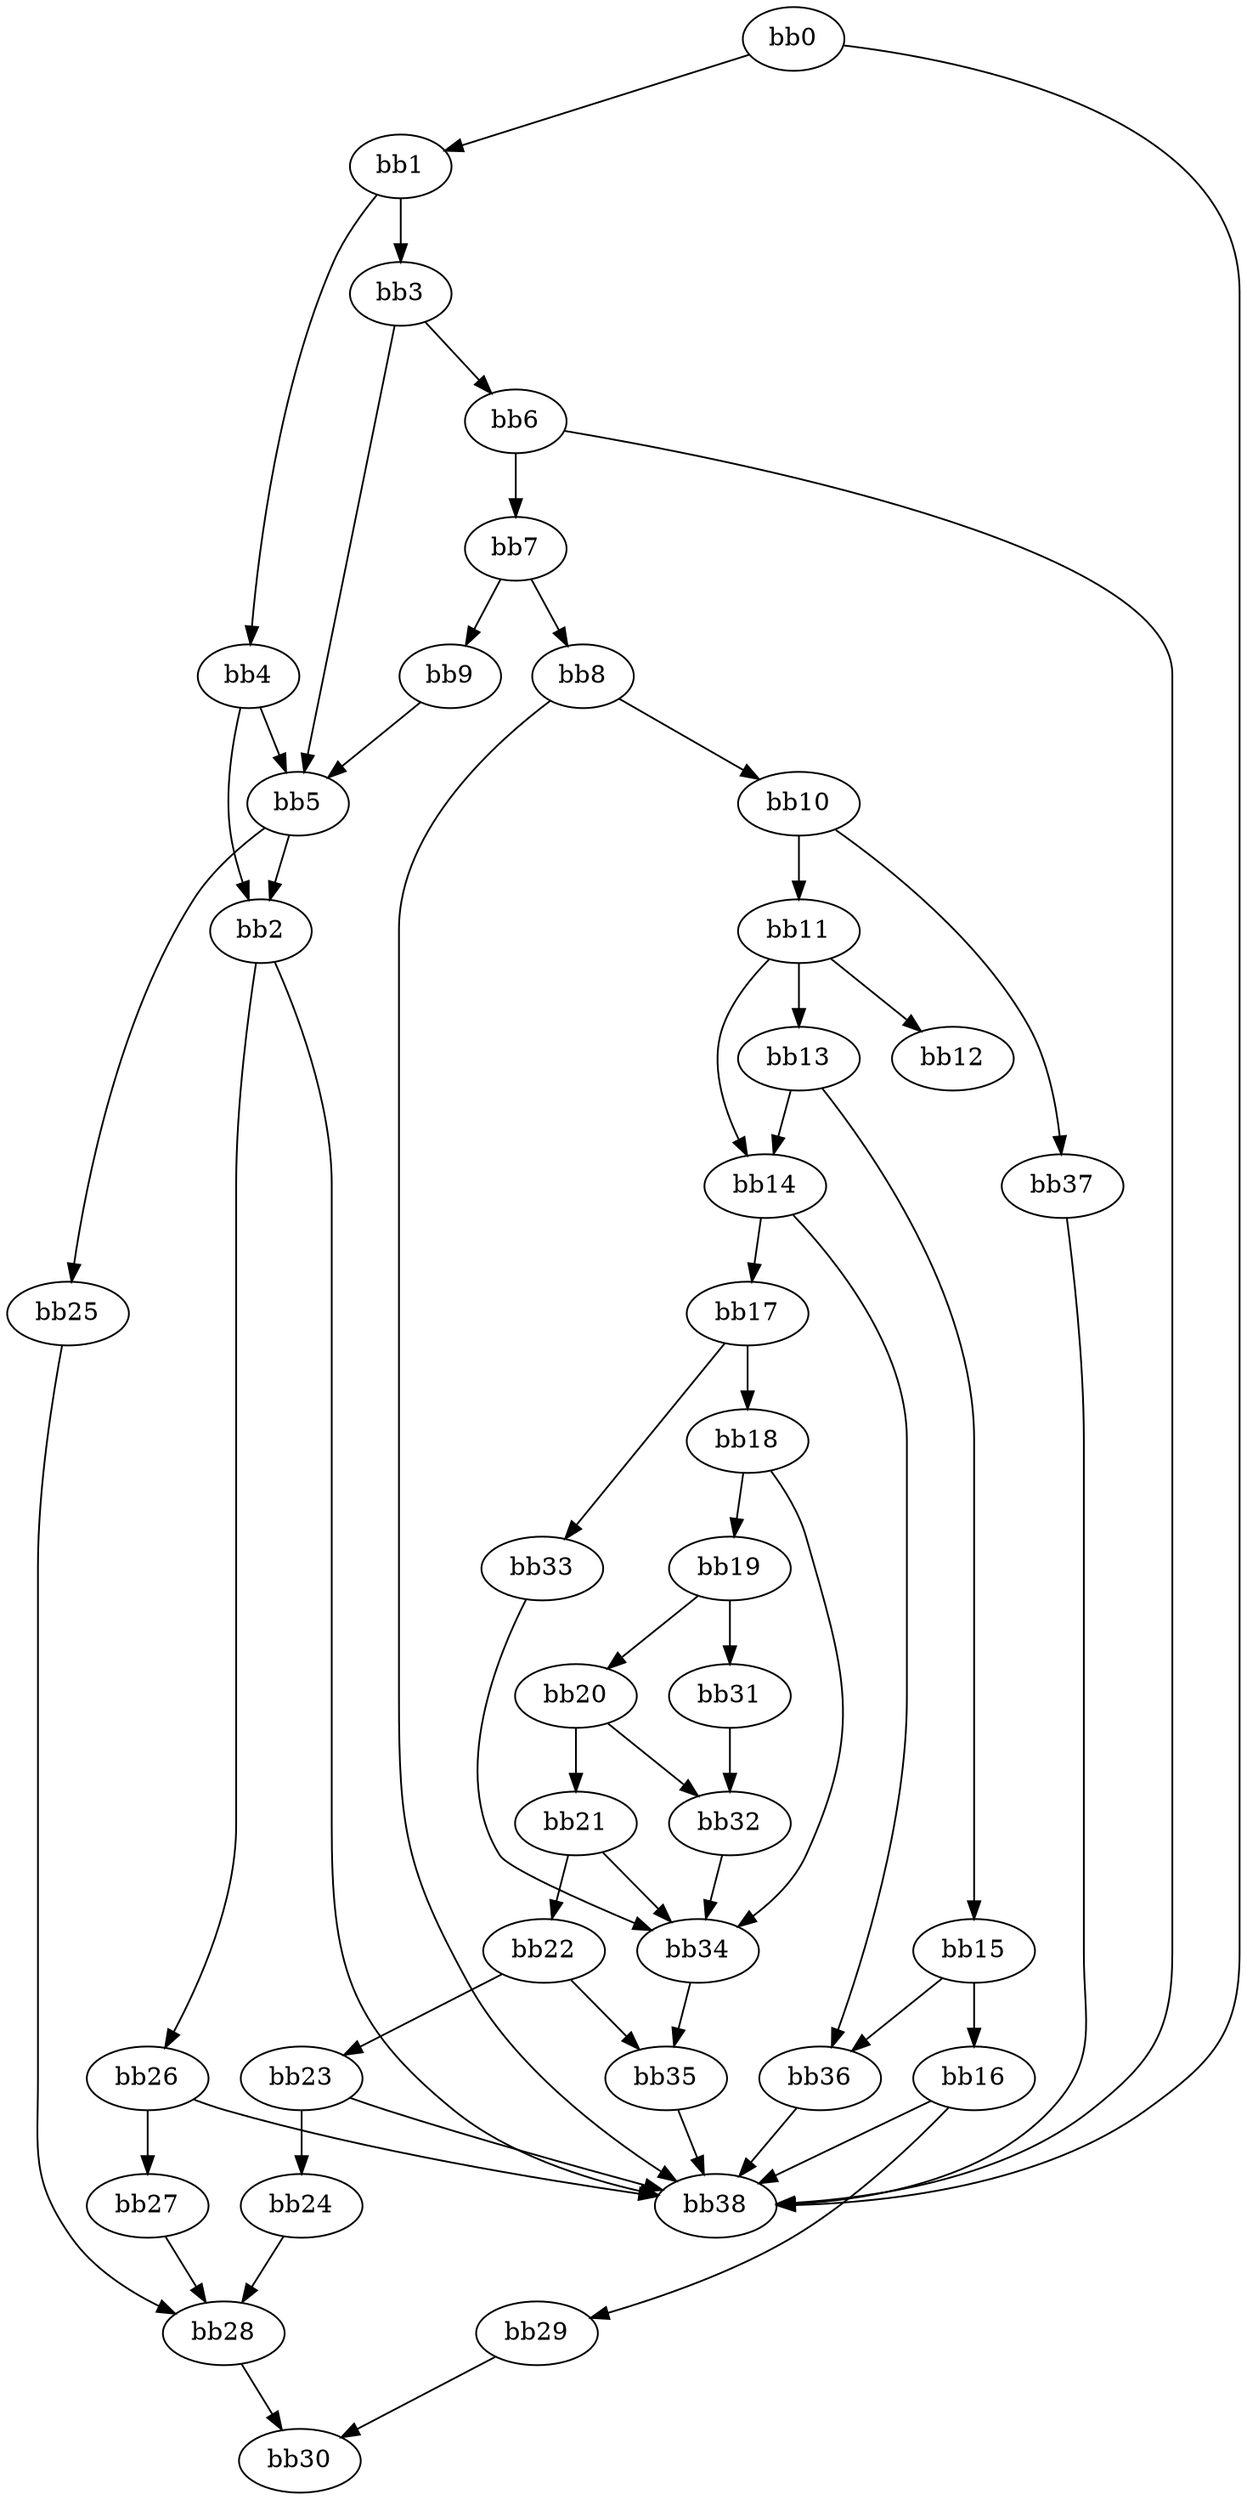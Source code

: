 digraph {
    0 [ label = "bb0\l" ]
    1 [ label = "bb1\l" ]
    2 [ label = "bb2\l" ]
    3 [ label = "bb3\l" ]
    4 [ label = "bb4\l" ]
    5 [ label = "bb5\l" ]
    6 [ label = "bb6\l" ]
    7 [ label = "bb7\l" ]
    8 [ label = "bb8\l" ]
    9 [ label = "bb9\l" ]
    10 [ label = "bb10\l" ]
    11 [ label = "bb11\l" ]
    12 [ label = "bb12\l" ]
    13 [ label = "bb13\l" ]
    14 [ label = "bb14\l" ]
    15 [ label = "bb15\l" ]
    16 [ label = "bb16\l" ]
    17 [ label = "bb17\l" ]
    18 [ label = "bb18\l" ]
    19 [ label = "bb19\l" ]
    20 [ label = "bb20\l" ]
    21 [ label = "bb21\l" ]
    22 [ label = "bb22\l" ]
    23 [ label = "bb23\l" ]
    24 [ label = "bb24\l" ]
    25 [ label = "bb25\l" ]
    26 [ label = "bb26\l" ]
    27 [ label = "bb27\l" ]
    28 [ label = "bb28\l" ]
    29 [ label = "bb29\l" ]
    30 [ label = "bb30\l" ]
    31 [ label = "bb31\l" ]
    32 [ label = "bb32\l" ]
    33 [ label = "bb33\l" ]
    34 [ label = "bb34\l" ]
    35 [ label = "bb35\l" ]
    36 [ label = "bb36\l" ]
    37 [ label = "bb37\l" ]
    38 [ label = "bb38\l" ]
    0 -> 1 [ ]
    0 -> 38 [ ]
    1 -> 3 [ ]
    1 -> 4 [ ]
    2 -> 26 [ ]
    2 -> 38 [ ]
    3 -> 5 [ ]
    3 -> 6 [ ]
    4 -> 2 [ ]
    4 -> 5 [ ]
    5 -> 2 [ ]
    5 -> 25 [ ]
    6 -> 7 [ ]
    6 -> 38 [ ]
    7 -> 8 [ ]
    7 -> 9 [ ]
    8 -> 10 [ ]
    8 -> 38 [ ]
    9 -> 5 [ ]
    10 -> 11 [ ]
    10 -> 37 [ ]
    11 -> 12 [ ]
    11 -> 13 [ ]
    11 -> 14 [ ]
    13 -> 14 [ ]
    13 -> 15 [ ]
    14 -> 17 [ ]
    14 -> 36 [ ]
    15 -> 16 [ ]
    15 -> 36 [ ]
    16 -> 29 [ ]
    16 -> 38 [ ]
    17 -> 18 [ ]
    17 -> 33 [ ]
    18 -> 19 [ ]
    18 -> 34 [ ]
    19 -> 20 [ ]
    19 -> 31 [ ]
    20 -> 21 [ ]
    20 -> 32 [ ]
    21 -> 22 [ ]
    21 -> 34 [ ]
    22 -> 23 [ ]
    22 -> 35 [ ]
    23 -> 24 [ ]
    23 -> 38 [ ]
    24 -> 28 [ ]
    25 -> 28 [ ]
    26 -> 27 [ ]
    26 -> 38 [ ]
    27 -> 28 [ ]
    28 -> 30 [ ]
    29 -> 30 [ ]
    31 -> 32 [ ]
    32 -> 34 [ ]
    33 -> 34 [ ]
    34 -> 35 [ ]
    35 -> 38 [ ]
    36 -> 38 [ ]
    37 -> 38 [ ]
}

